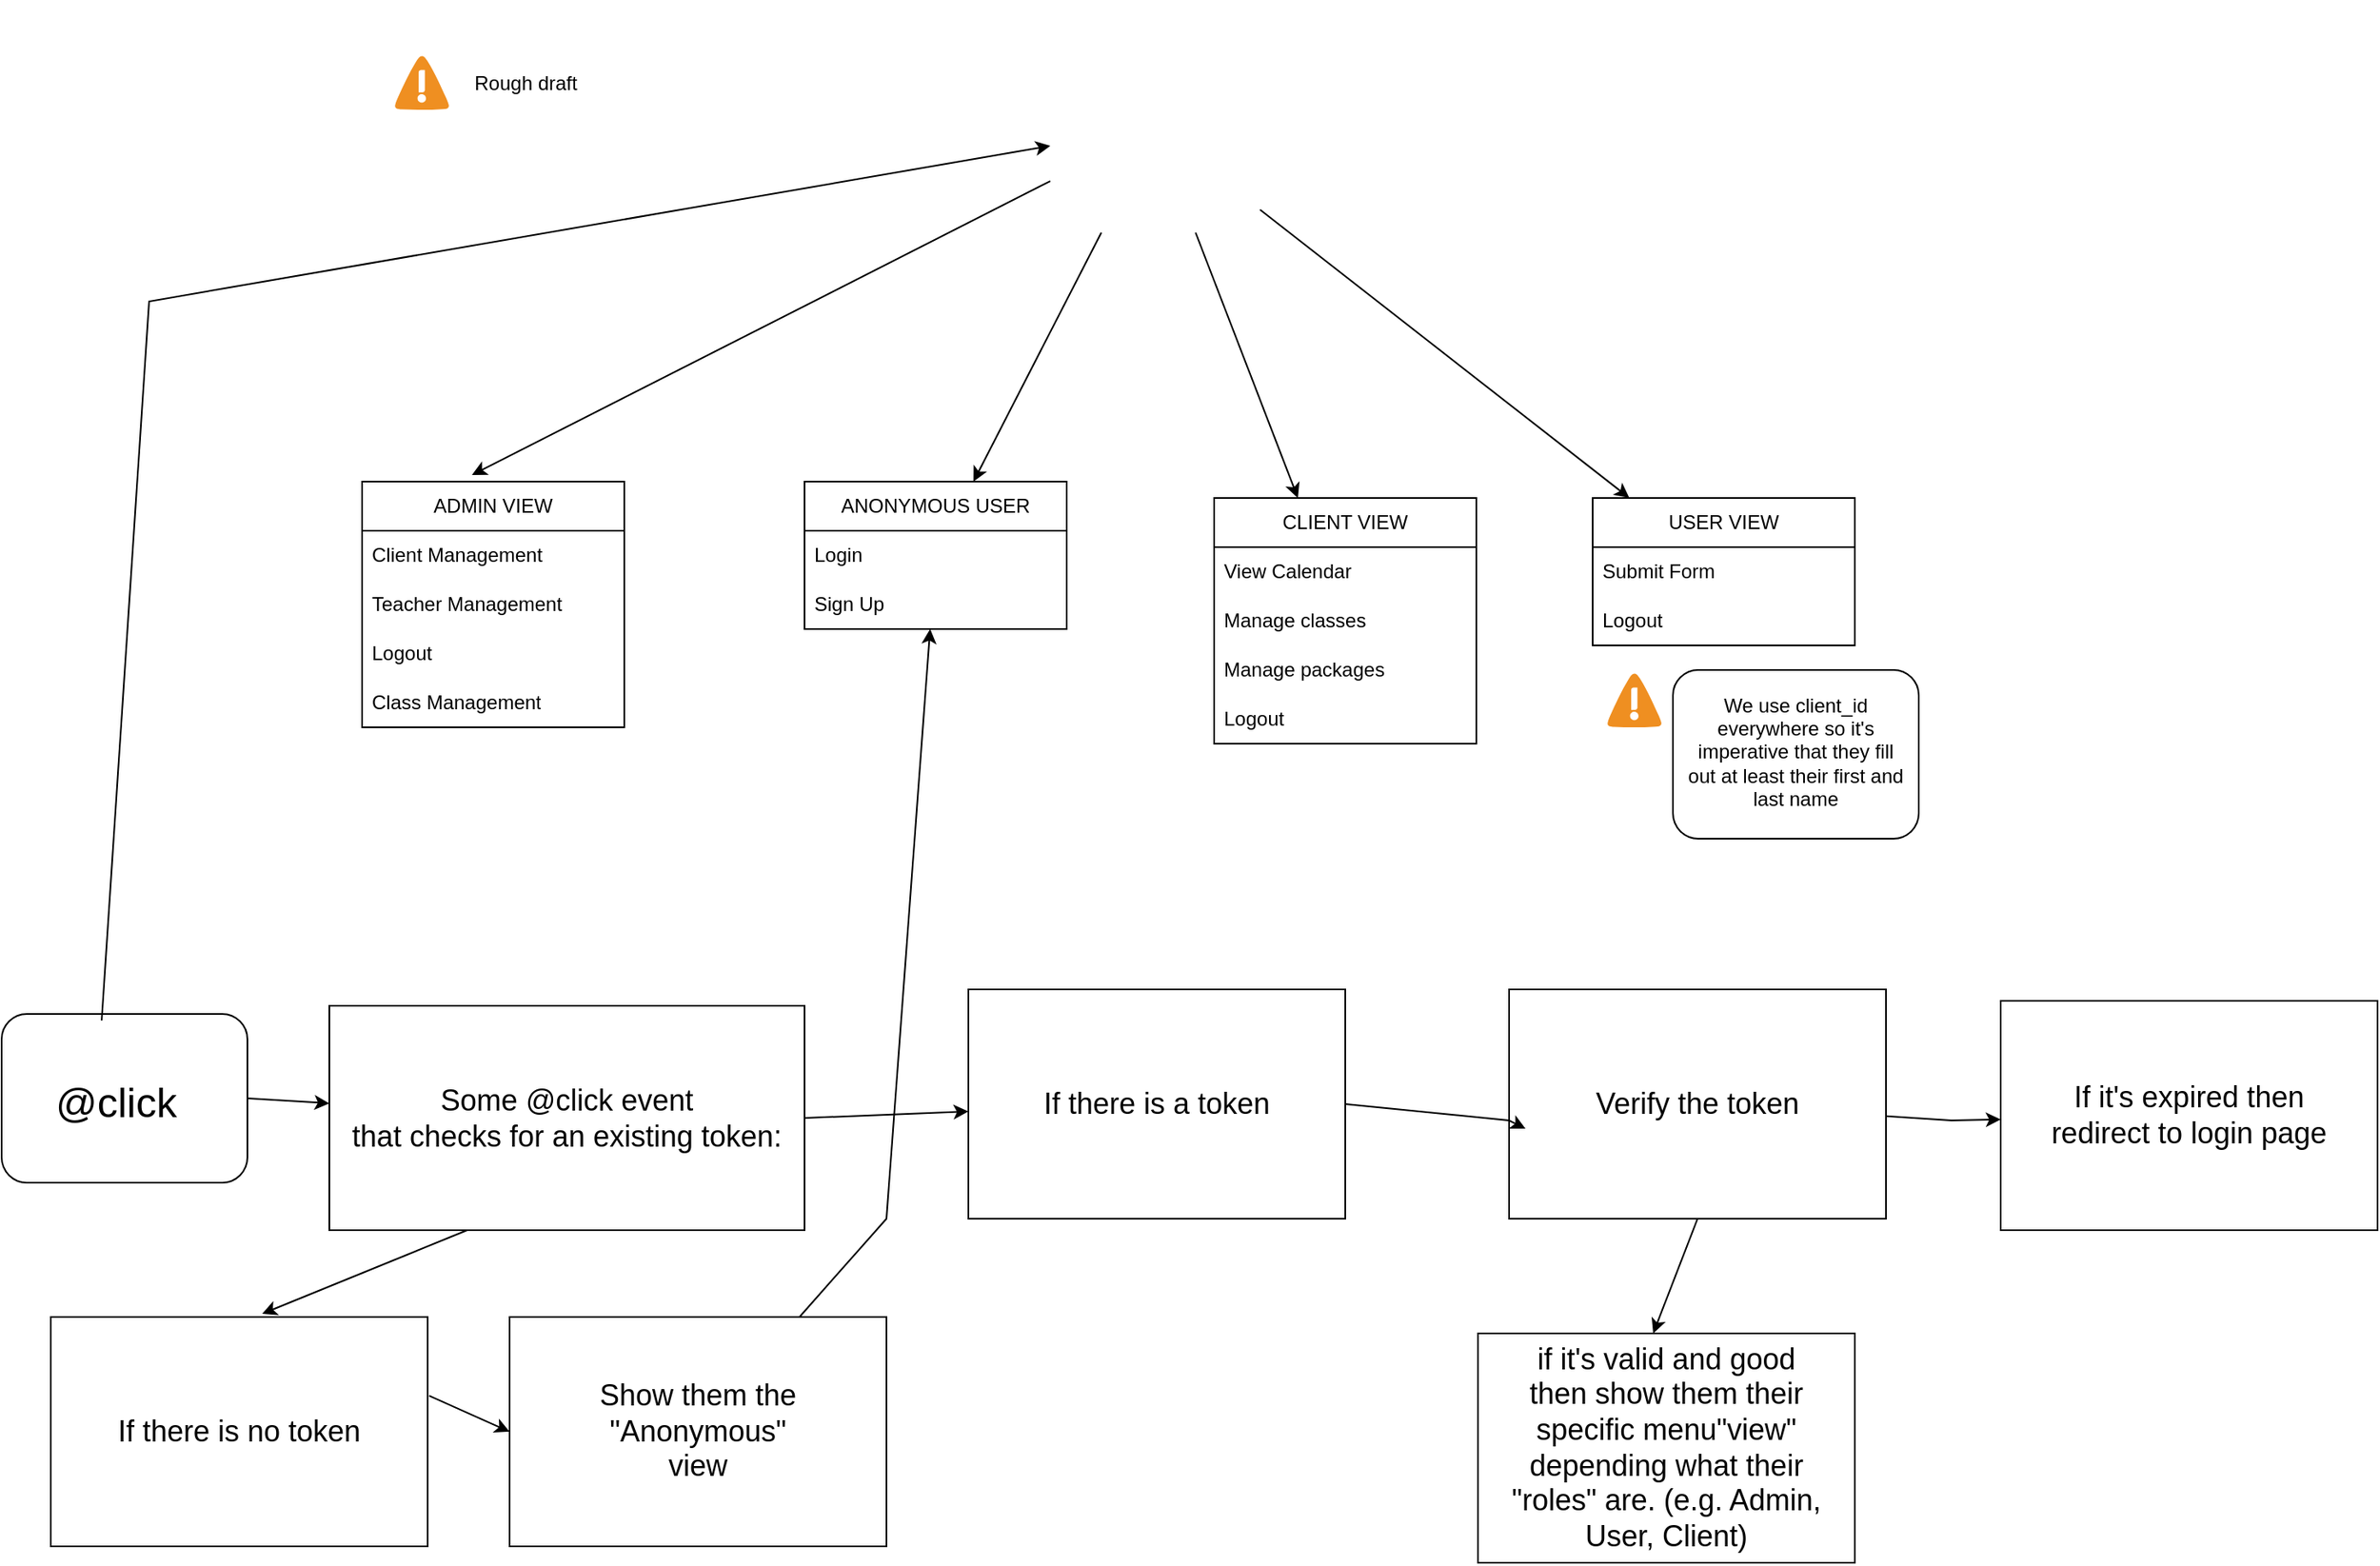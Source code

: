 <mxfile version="21.1.7" type="github">
  <diagram id="C5RBs43oDa-KdzZeNtuy" name="Page-1">
    <mxGraphModel dx="2616" dy="1106" grid="1" gridSize="10" guides="1" tooltips="1" connect="1" arrows="1" fold="1" page="1" pageScale="1" pageWidth="827" pageHeight="1169" math="0" shadow="0">
      <root>
        <mxCell id="WIyWlLk6GJQsqaUBKTNV-0" />
        <mxCell id="WIyWlLk6GJQsqaUBKTNV-1" parent="WIyWlLk6GJQsqaUBKTNV-0" />
        <mxCell id="WIyWlLk6GJQsqaUBKTNV-2" value="" style="rounded=0;html=1;jettySize=auto;orthogonalLoop=1;fontSize=11;endArrow=block;endFill=0;endSize=8;strokeWidth=1;shadow=0;labelBackgroundColor=none;edgeStyle=orthogonalEdgeStyle;" parent="WIyWlLk6GJQsqaUBKTNV-1" target="WIyWlLk6GJQsqaUBKTNV-6" edge="1">
          <mxGeometry relative="1" as="geometry">
            <mxPoint x="20" y="60" as="sourcePoint" />
          </mxGeometry>
        </mxCell>
        <mxCell id="WIyWlLk6GJQsqaUBKTNV-4" value="Yes" style="rounded=0;html=1;jettySize=auto;orthogonalLoop=1;fontSize=11;endArrow=block;endFill=0;endSize=8;strokeWidth=1;shadow=0;labelBackgroundColor=none;edgeStyle=orthogonalEdgeStyle;" parent="WIyWlLk6GJQsqaUBKTNV-1" target="WIyWlLk6GJQsqaUBKTNV-10" edge="1">
          <mxGeometry x="-0.6" y="50" relative="1" as="geometry">
            <mxPoint as="offset" />
            <mxPoint x="-100" y="110" as="sourcePoint" />
          </mxGeometry>
        </mxCell>
        <mxCell id="WIyWlLk6GJQsqaUBKTNV-5" value="No" style="edgeStyle=orthogonalEdgeStyle;rounded=0;html=1;jettySize=auto;orthogonalLoop=1;fontSize=11;endArrow=block;endFill=0;endSize=8;strokeWidth=1;shadow=0;labelBackgroundColor=none;" parent="WIyWlLk6GJQsqaUBKTNV-1" target="WIyWlLk6GJQsqaUBKTNV-7" edge="1">
          <mxGeometry y="10" relative="1" as="geometry">
            <mxPoint as="offset" />
            <mxPoint x="-50" y="150" as="sourcePoint" />
          </mxGeometry>
        </mxCell>
        <mxCell id="WIyWlLk6GJQsqaUBKTNV-8" value="No" style="rounded=0;html=1;jettySize=auto;orthogonalLoop=1;fontSize=11;endArrow=block;endFill=0;endSize=8;strokeWidth=1;shadow=0;labelBackgroundColor=none;edgeStyle=orthogonalEdgeStyle;" parent="WIyWlLk6GJQsqaUBKTNV-1" target="WIyWlLk6GJQsqaUBKTNV-11" edge="1">
          <mxGeometry x="0.333" y="20" relative="1" as="geometry">
            <mxPoint as="offset" />
            <mxPoint x="-340" y="300" as="sourcePoint" />
          </mxGeometry>
        </mxCell>
        <mxCell id="WIyWlLk6GJQsqaUBKTNV-9" value="Yes" style="edgeStyle=orthogonalEdgeStyle;rounded=0;html=1;jettySize=auto;orthogonalLoop=1;fontSize=11;endArrow=block;endFill=0;endSize=8;strokeWidth=1;shadow=0;labelBackgroundColor=none;" parent="WIyWlLk6GJQsqaUBKTNV-1" source="WIyWlLk6GJQsqaUBKTNV-10" edge="1">
          <mxGeometry y="10" relative="1" as="geometry">
            <mxPoint as="offset" />
            <mxPoint x="-300" y="60" as="targetPoint" />
          </mxGeometry>
        </mxCell>
        <mxCell id="dV18Bs4BV8myzdKdKWIX-0" value="" style="shape=image;html=1;verticalAlign=top;verticalLabelPosition=bottom;labelBackgroundColor=#ffffff;imageAspect=0;aspect=fixed;image=https://cdn4.iconfinder.com/data/icons/evil-icons-user-interface/64/menu-128.png" vertex="1" parent="WIyWlLk6GJQsqaUBKTNV-1">
          <mxGeometry x="-60" y="190" width="128" height="128" as="geometry" />
        </mxCell>
        <mxCell id="dV18Bs4BV8myzdKdKWIX-2" value="ADMIN VIEW" style="swimlane;fontStyle=0;childLayout=stackLayout;horizontal=1;startSize=30;horizontalStack=0;resizeParent=1;resizeParentMax=0;resizeLast=0;collapsible=1;marginBottom=0;whiteSpace=wrap;html=1;" vertex="1" parent="WIyWlLk6GJQsqaUBKTNV-1">
          <mxGeometry x="-480" y="470" width="160" height="150" as="geometry" />
        </mxCell>
        <mxCell id="dV18Bs4BV8myzdKdKWIX-4" value="Client Management" style="text;strokeColor=none;fillColor=none;align=left;verticalAlign=middle;spacingLeft=4;spacingRight=4;overflow=hidden;points=[[0,0.5],[1,0.5]];portConstraint=eastwest;rotatable=0;whiteSpace=wrap;html=1;" vertex="1" parent="dV18Bs4BV8myzdKdKWIX-2">
          <mxGeometry y="30" width="160" height="30" as="geometry" />
        </mxCell>
        <mxCell id="dV18Bs4BV8myzdKdKWIX-5" value="Teacher Management" style="text;strokeColor=none;fillColor=none;align=left;verticalAlign=middle;spacingLeft=4;spacingRight=4;overflow=hidden;points=[[0,0.5],[1,0.5]];portConstraint=eastwest;rotatable=0;whiteSpace=wrap;html=1;" vertex="1" parent="dV18Bs4BV8myzdKdKWIX-2">
          <mxGeometry y="60" width="160" height="30" as="geometry" />
        </mxCell>
        <mxCell id="dV18Bs4BV8myzdKdKWIX-18" value="Logout" style="text;strokeColor=none;fillColor=none;align=left;verticalAlign=middle;spacingLeft=4;spacingRight=4;overflow=hidden;points=[[0,0.5],[1,0.5]];portConstraint=eastwest;rotatable=0;whiteSpace=wrap;html=1;" vertex="1" parent="dV18Bs4BV8myzdKdKWIX-2">
          <mxGeometry y="90" width="160" height="30" as="geometry" />
        </mxCell>
        <mxCell id="dV18Bs4BV8myzdKdKWIX-3" value="Class Management" style="text;strokeColor=none;fillColor=none;align=left;verticalAlign=middle;spacingLeft=4;spacingRight=4;overflow=hidden;points=[[0,0.5],[1,0.5]];portConstraint=eastwest;rotatable=0;whiteSpace=wrap;html=1;" vertex="1" parent="dV18Bs4BV8myzdKdKWIX-2">
          <mxGeometry y="120" width="160" height="30" as="geometry" />
        </mxCell>
        <mxCell id="dV18Bs4BV8myzdKdKWIX-6" value="ANONYMOUS USER" style="swimlane;fontStyle=0;childLayout=stackLayout;horizontal=1;startSize=30;horizontalStack=0;resizeParent=1;resizeParentMax=0;resizeLast=0;collapsible=1;marginBottom=0;whiteSpace=wrap;html=1;" vertex="1" parent="WIyWlLk6GJQsqaUBKTNV-1">
          <mxGeometry x="-210" y="470" width="160" height="90" as="geometry" />
        </mxCell>
        <mxCell id="dV18Bs4BV8myzdKdKWIX-19" value="Login" style="text;strokeColor=none;fillColor=none;align=left;verticalAlign=middle;spacingLeft=4;spacingRight=4;overflow=hidden;points=[[0,0.5],[1,0.5]];portConstraint=eastwest;rotatable=0;whiteSpace=wrap;html=1;" vertex="1" parent="dV18Bs4BV8myzdKdKWIX-6">
          <mxGeometry y="30" width="160" height="30" as="geometry" />
        </mxCell>
        <mxCell id="dV18Bs4BV8myzdKdKWIX-7" value="Sign Up" style="text;strokeColor=none;fillColor=none;align=left;verticalAlign=middle;spacingLeft=4;spacingRight=4;overflow=hidden;points=[[0,0.5],[1,0.5]];portConstraint=eastwest;rotatable=0;whiteSpace=wrap;html=1;" vertex="1" parent="dV18Bs4BV8myzdKdKWIX-6">
          <mxGeometry y="60" width="160" height="30" as="geometry" />
        </mxCell>
        <mxCell id="dV18Bs4BV8myzdKdKWIX-10" value="" style="endArrow=classic;html=1;rounded=0;entryX=0.419;entryY=-0.027;entryDx=0;entryDy=0;entryPerimeter=0;" edge="1" parent="WIyWlLk6GJQsqaUBKTNV-1" source="dV18Bs4BV8myzdKdKWIX-0" target="dV18Bs4BV8myzdKdKWIX-2">
          <mxGeometry width="50" height="50" relative="1" as="geometry">
            <mxPoint x="40" y="680" as="sourcePoint" />
            <mxPoint x="-409.92" y="468.8" as="targetPoint" />
            <Array as="points" />
          </mxGeometry>
        </mxCell>
        <mxCell id="dV18Bs4BV8myzdKdKWIX-11" value="" style="endArrow=classic;html=1;rounded=0;" edge="1" parent="WIyWlLk6GJQsqaUBKTNV-1" source="dV18Bs4BV8myzdKdKWIX-0" target="dV18Bs4BV8myzdKdKWIX-6">
          <mxGeometry width="50" height="50" relative="1" as="geometry">
            <mxPoint x="40" y="680" as="sourcePoint" />
            <mxPoint x="-130" y="460" as="targetPoint" />
          </mxGeometry>
        </mxCell>
        <mxCell id="dV18Bs4BV8myzdKdKWIX-12" value="CLIENT VIEW" style="swimlane;fontStyle=0;childLayout=stackLayout;horizontal=1;startSize=30;horizontalStack=0;resizeParent=1;resizeParentMax=0;resizeLast=0;collapsible=1;marginBottom=0;whiteSpace=wrap;html=1;" vertex="1" parent="WIyWlLk6GJQsqaUBKTNV-1">
          <mxGeometry x="40" y="480" width="160" height="150" as="geometry" />
        </mxCell>
        <mxCell id="dV18Bs4BV8myzdKdKWIX-15" value="View Calendar" style="text;strokeColor=none;fillColor=none;align=left;verticalAlign=middle;spacingLeft=4;spacingRight=4;overflow=hidden;points=[[0,0.5],[1,0.5]];portConstraint=eastwest;rotatable=0;whiteSpace=wrap;html=1;" vertex="1" parent="dV18Bs4BV8myzdKdKWIX-12">
          <mxGeometry y="30" width="160" height="30" as="geometry" />
        </mxCell>
        <mxCell id="dV18Bs4BV8myzdKdKWIX-20" value="Manage classes" style="text;strokeColor=none;fillColor=none;align=left;verticalAlign=middle;spacingLeft=4;spacingRight=4;overflow=hidden;points=[[0,0.5],[1,0.5]];portConstraint=eastwest;rotatable=0;whiteSpace=wrap;html=1;" vertex="1" parent="dV18Bs4BV8myzdKdKWIX-12">
          <mxGeometry y="60" width="160" height="30" as="geometry" />
        </mxCell>
        <mxCell id="dV18Bs4BV8myzdKdKWIX-16" value="Manage packages" style="text;strokeColor=none;fillColor=none;align=left;verticalAlign=middle;spacingLeft=4;spacingRight=4;overflow=hidden;points=[[0,0.5],[1,0.5]];portConstraint=eastwest;rotatable=0;whiteSpace=wrap;html=1;" vertex="1" parent="dV18Bs4BV8myzdKdKWIX-12">
          <mxGeometry y="90" width="160" height="30" as="geometry" />
        </mxCell>
        <mxCell id="dV18Bs4BV8myzdKdKWIX-17" value="Logout" style="text;strokeColor=none;fillColor=none;align=left;verticalAlign=middle;spacingLeft=4;spacingRight=4;overflow=hidden;points=[[0,0.5],[1,0.5]];portConstraint=eastwest;rotatable=0;whiteSpace=wrap;html=1;" vertex="1" parent="dV18Bs4BV8myzdKdKWIX-12">
          <mxGeometry y="120" width="160" height="30" as="geometry" />
        </mxCell>
        <mxCell id="dV18Bs4BV8myzdKdKWIX-14" value="" style="endArrow=classic;html=1;rounded=0;" edge="1" parent="WIyWlLk6GJQsqaUBKTNV-1" target="dV18Bs4BV8myzdKdKWIX-12" source="dV18Bs4BV8myzdKdKWIX-0">
          <mxGeometry width="50" height="50" relative="1" as="geometry">
            <mxPoint x="219" y="328" as="sourcePoint" />
            <mxPoint x="120" y="470" as="targetPoint" />
          </mxGeometry>
        </mxCell>
        <mxCell id="dV18Bs4BV8myzdKdKWIX-22" value="USER VIEW" style="swimlane;fontStyle=0;childLayout=stackLayout;horizontal=1;startSize=30;horizontalStack=0;resizeParent=1;resizeParentMax=0;resizeLast=0;collapsible=1;marginBottom=0;whiteSpace=wrap;html=1;" vertex="1" parent="WIyWlLk6GJQsqaUBKTNV-1">
          <mxGeometry x="271" y="480" width="160" height="90" as="geometry" />
        </mxCell>
        <mxCell id="dV18Bs4BV8myzdKdKWIX-23" value="Submit Form" style="text;strokeColor=none;fillColor=none;align=left;verticalAlign=middle;spacingLeft=4;spacingRight=4;overflow=hidden;points=[[0,0.5],[1,0.5]];portConstraint=eastwest;rotatable=0;whiteSpace=wrap;html=1;" vertex="1" parent="dV18Bs4BV8myzdKdKWIX-22">
          <mxGeometry y="30" width="160" height="30" as="geometry" />
        </mxCell>
        <mxCell id="dV18Bs4BV8myzdKdKWIX-26" value="Logout" style="text;strokeColor=none;fillColor=none;align=left;verticalAlign=middle;spacingLeft=4;spacingRight=4;overflow=hidden;points=[[0,0.5],[1,0.5]];portConstraint=eastwest;rotatable=0;whiteSpace=wrap;html=1;" vertex="1" parent="dV18Bs4BV8myzdKdKWIX-22">
          <mxGeometry y="60" width="160" height="30" as="geometry" />
        </mxCell>
        <mxCell id="dV18Bs4BV8myzdKdKWIX-27" value="" style="endArrow=classic;html=1;rounded=0;" edge="1" parent="WIyWlLk6GJQsqaUBKTNV-1" target="dV18Bs4BV8myzdKdKWIX-22" source="dV18Bs4BV8myzdKdKWIX-0">
          <mxGeometry width="50" height="50" relative="1" as="geometry">
            <mxPoint x="260" y="310" as="sourcePoint" />
            <mxPoint x="351" y="462" as="targetPoint" />
          </mxGeometry>
        </mxCell>
        <mxCell id="dV18Bs4BV8myzdKdKWIX-28" value="" style="shadow=0;dashed=0;html=1;strokeColor=none;fillColor=#4495D1;labelPosition=center;verticalLabelPosition=bottom;verticalAlign=top;align=center;outlineConnect=0;shape=mxgraph.veeam.2d.alert;" vertex="1" parent="WIyWlLk6GJQsqaUBKTNV-1">
          <mxGeometry x="280" y="587" width="33.2" height="33.2" as="geometry" />
        </mxCell>
        <mxCell id="dV18Bs4BV8myzdKdKWIX-30" value="" style="rounded=1;whiteSpace=wrap;html=1;" vertex="1" parent="WIyWlLk6GJQsqaUBKTNV-1">
          <mxGeometry x="320" y="585" width="150" height="103" as="geometry" />
        </mxCell>
        <mxCell id="dV18Bs4BV8myzdKdKWIX-31" value="We use client_id everywhere so it&#39;s imperative that they fill out at least their first and last name" style="text;strokeColor=none;align=center;fillColor=none;html=1;verticalAlign=middle;whiteSpace=wrap;rounded=0;" vertex="1" parent="WIyWlLk6GJQsqaUBKTNV-1">
          <mxGeometry x="325" y="585" width="140" height="100" as="geometry" />
        </mxCell>
        <mxCell id="dV18Bs4BV8myzdKdKWIX-32" value="" style="shadow=0;dashed=0;html=1;strokeColor=none;fillColor=#4495D1;labelPosition=center;verticalLabelPosition=bottom;verticalAlign=top;align=center;outlineConnect=0;shape=mxgraph.veeam.2d.alert;" vertex="1" parent="WIyWlLk6GJQsqaUBKTNV-1">
          <mxGeometry x="-460" y="210" width="33.2" height="33.2" as="geometry" />
        </mxCell>
        <mxCell id="dV18Bs4BV8myzdKdKWIX-33" value="Rough draft" style="text;strokeColor=none;align=center;fillColor=none;html=1;verticalAlign=middle;whiteSpace=wrap;rounded=0;" vertex="1" parent="WIyWlLk6GJQsqaUBKTNV-1">
          <mxGeometry x="-450.0" y="176.6" width="140" height="100" as="geometry" />
        </mxCell>
        <mxCell id="dV18Bs4BV8myzdKdKWIX-35" value="" style="rounded=1;whiteSpace=wrap;html=1;" vertex="1" parent="WIyWlLk6GJQsqaUBKTNV-1">
          <mxGeometry x="-700" y="795" width="150" height="103" as="geometry" />
        </mxCell>
        <mxCell id="dV18Bs4BV8myzdKdKWIX-34" value="&lt;font style=&quot;font-size: 25px;&quot;&gt;@click&lt;/font&gt;" style="text;strokeColor=none;align=center;fillColor=none;html=1;verticalAlign=middle;whiteSpace=wrap;rounded=0;" vertex="1" parent="WIyWlLk6GJQsqaUBKTNV-1">
          <mxGeometry x="-700" y="798" width="140" height="100" as="geometry" />
        </mxCell>
        <mxCell id="dV18Bs4BV8myzdKdKWIX-36" value="&lt;font style=&quot;font-size: 18px;&quot;&gt;Some @click event &lt;br&gt;that checks for an existing token:&lt;/font&gt;" style="rounded=0;whiteSpace=wrap;html=1;" vertex="1" parent="WIyWlLk6GJQsqaUBKTNV-1">
          <mxGeometry x="-500" y="790" width="290" height="137" as="geometry" />
        </mxCell>
        <mxCell id="dV18Bs4BV8myzdKdKWIX-37" value="" style="endArrow=classic;html=1;rounded=0;exitX=1;exitY=0.5;exitDx=0;exitDy=0;" edge="1" parent="WIyWlLk6GJQsqaUBKTNV-1" source="dV18Bs4BV8myzdKdKWIX-35" target="dV18Bs4BV8myzdKdKWIX-36">
          <mxGeometry width="50" height="50" relative="1" as="geometry">
            <mxPoint x="-70" y="710" as="sourcePoint" />
            <mxPoint x="-20" y="660" as="targetPoint" />
          </mxGeometry>
        </mxCell>
        <mxCell id="dV18Bs4BV8myzdKdKWIX-38" value="" style="endArrow=classic;html=1;rounded=0;exitX=0.436;exitY=0.01;exitDx=0;exitDy=0;exitPerimeter=0;" edge="1" parent="WIyWlLk6GJQsqaUBKTNV-1" source="dV18Bs4BV8myzdKdKWIX-34" target="dV18Bs4BV8myzdKdKWIX-0">
          <mxGeometry width="50" height="50" relative="1" as="geometry">
            <mxPoint x="-70" y="710" as="sourcePoint" />
            <mxPoint x="-20" y="660" as="targetPoint" />
            <Array as="points">
              <mxPoint x="-610" y="360" />
            </Array>
          </mxGeometry>
        </mxCell>
        <mxCell id="dV18Bs4BV8myzdKdKWIX-39" value="If there is a token" style="rounded=0;whiteSpace=wrap;html=1;fontSize=18;" vertex="1" parent="WIyWlLk6GJQsqaUBKTNV-1">
          <mxGeometry x="-110" y="780" width="230" height="140" as="geometry" />
        </mxCell>
        <mxCell id="dV18Bs4BV8myzdKdKWIX-40" value="" style="endArrow=classic;html=1;rounded=0;exitX=1;exitY=0.5;exitDx=0;exitDy=0;" edge="1" parent="WIyWlLk6GJQsqaUBKTNV-1" source="dV18Bs4BV8myzdKdKWIX-36" target="dV18Bs4BV8myzdKdKWIX-39">
          <mxGeometry width="50" height="50" relative="1" as="geometry">
            <mxPoint x="-70" y="710" as="sourcePoint" />
            <mxPoint x="-20" y="660" as="targetPoint" />
          </mxGeometry>
        </mxCell>
        <mxCell id="dV18Bs4BV8myzdKdKWIX-41" value="Verify the token" style="rounded=0;whiteSpace=wrap;html=1;fontSize=18;" vertex="1" parent="WIyWlLk6GJQsqaUBKTNV-1">
          <mxGeometry x="220" y="780" width="230" height="140" as="geometry" />
        </mxCell>
        <mxCell id="dV18Bs4BV8myzdKdKWIX-42" value="" style="endArrow=classic;html=1;rounded=0;exitX=1;exitY=0.5;exitDx=0;exitDy=0;" edge="1" parent="WIyWlLk6GJQsqaUBKTNV-1" source="dV18Bs4BV8myzdKdKWIX-39">
          <mxGeometry width="50" height="50" relative="1" as="geometry">
            <mxPoint x="-200" y="869" as="sourcePoint" />
            <mxPoint x="230" y="865" as="targetPoint" />
            <Array as="points">
              <mxPoint x="220" y="860" />
            </Array>
          </mxGeometry>
        </mxCell>
        <mxCell id="dV18Bs4BV8myzdKdKWIX-43" value="if it&#39;s valid and good&lt;br&gt; then show them their specific menu&quot;view&quot;&lt;br&gt;depending what their&lt;br&gt;&quot;roles&quot; are. (e.g. Admin, User, Client)" style="rounded=0;whiteSpace=wrap;html=1;fontSize=18;" vertex="1" parent="WIyWlLk6GJQsqaUBKTNV-1">
          <mxGeometry x="201" y="990" width="230" height="140" as="geometry" />
        </mxCell>
        <mxCell id="dV18Bs4BV8myzdKdKWIX-44" value="" style="endArrow=classic;html=1;rounded=0;exitX=0.5;exitY=1;exitDx=0;exitDy=0;entryX=0.465;entryY=0;entryDx=0;entryDy=0;entryPerimeter=0;" edge="1" parent="WIyWlLk6GJQsqaUBKTNV-1" source="dV18Bs4BV8myzdKdKWIX-41" target="dV18Bs4BV8myzdKdKWIX-43">
          <mxGeometry width="50" height="50" relative="1" as="geometry">
            <mxPoint x="130" y="860" as="sourcePoint" />
            <mxPoint x="240" y="875" as="targetPoint" />
            <Array as="points" />
          </mxGeometry>
        </mxCell>
        <mxCell id="dV18Bs4BV8myzdKdKWIX-45" value="If it&#39;s expired then&lt;br&gt;redirect to login page" style="rounded=0;whiteSpace=wrap;html=1;fontSize=18;" vertex="1" parent="WIyWlLk6GJQsqaUBKTNV-1">
          <mxGeometry x="520" y="787" width="230" height="140" as="geometry" />
        </mxCell>
        <mxCell id="dV18Bs4BV8myzdKdKWIX-46" value="" style="endArrow=classic;html=1;rounded=0;" edge="1" parent="WIyWlLk6GJQsqaUBKTNV-1" source="dV18Bs4BV8myzdKdKWIX-41" target="dV18Bs4BV8myzdKdKWIX-45">
          <mxGeometry width="50" height="50" relative="1" as="geometry">
            <mxPoint x="345" y="930" as="sourcePoint" />
            <mxPoint x="337" y="1000" as="targetPoint" />
            <Array as="points">
              <mxPoint x="490" y="860" />
            </Array>
          </mxGeometry>
        </mxCell>
        <mxCell id="dV18Bs4BV8myzdKdKWIX-47" value="If there is no token" style="rounded=0;whiteSpace=wrap;html=1;fontSize=18;" vertex="1" parent="WIyWlLk6GJQsqaUBKTNV-1">
          <mxGeometry x="-670" y="980" width="230" height="140" as="geometry" />
        </mxCell>
        <mxCell id="dV18Bs4BV8myzdKdKWIX-48" value="" style="endArrow=classic;html=1;rounded=0;exitX=0.29;exitY=1;exitDx=0;exitDy=0;exitPerimeter=0;entryX=0.561;entryY=-0.014;entryDx=0;entryDy=0;entryPerimeter=0;" edge="1" parent="WIyWlLk6GJQsqaUBKTNV-1" source="dV18Bs4BV8myzdKdKWIX-36" target="dV18Bs4BV8myzdKdKWIX-47">
          <mxGeometry width="50" height="50" relative="1" as="geometry">
            <mxPoint x="-420" y="964" as="sourcePoint" />
            <mxPoint x="-320" y="960" as="targetPoint" />
          </mxGeometry>
        </mxCell>
        <mxCell id="dV18Bs4BV8myzdKdKWIX-49" value="Show them the&lt;br&gt;&quot;Anonymous&quot; &lt;br&gt;view" style="rounded=0;whiteSpace=wrap;html=1;fontSize=18;" vertex="1" parent="WIyWlLk6GJQsqaUBKTNV-1">
          <mxGeometry x="-390" y="980" width="230" height="140" as="geometry" />
        </mxCell>
        <mxCell id="dV18Bs4BV8myzdKdKWIX-50" value="" style="endArrow=classic;html=1;rounded=0;exitX=1.004;exitY=0.343;exitDx=0;exitDy=0;exitPerimeter=0;entryX=0;entryY=0.5;entryDx=0;entryDy=0;" edge="1" parent="WIyWlLk6GJQsqaUBKTNV-1" source="dV18Bs4BV8myzdKdKWIX-47" target="dV18Bs4BV8myzdKdKWIX-49">
          <mxGeometry width="50" height="50" relative="1" as="geometry">
            <mxPoint x="-406" y="937" as="sourcePoint" />
            <mxPoint x="-531" y="988" as="targetPoint" />
            <Array as="points" />
          </mxGeometry>
        </mxCell>
        <mxCell id="dV18Bs4BV8myzdKdKWIX-51" value="" style="endArrow=classic;html=1;rounded=0;" edge="1" parent="WIyWlLk6GJQsqaUBKTNV-1" source="dV18Bs4BV8myzdKdKWIX-49" target="dV18Bs4BV8myzdKdKWIX-6">
          <mxGeometry width="50" height="50" relative="1" as="geometry">
            <mxPoint x="-70" y="740" as="sourcePoint" />
            <mxPoint x="-20" y="690" as="targetPoint" />
            <Array as="points">
              <mxPoint x="-160" y="920" />
            </Array>
          </mxGeometry>
        </mxCell>
      </root>
    </mxGraphModel>
  </diagram>
</mxfile>

